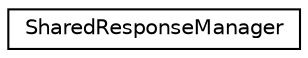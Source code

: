 digraph "Graphical Class Hierarchy"
{
 // LATEX_PDF_SIZE
  edge [fontname="Helvetica",fontsize="10",labelfontname="Helvetica",labelfontsize="10"];
  node [fontname="Helvetica",fontsize="10",shape=record];
  rankdir="LR";
  Node0 [label="SharedResponseManager",height=0.2,width=0.4,color="black", fillcolor="white", style="filled",URL="$classoperations__research_1_1sat_1_1_shared_response_manager.html",tooltip=" "];
}
